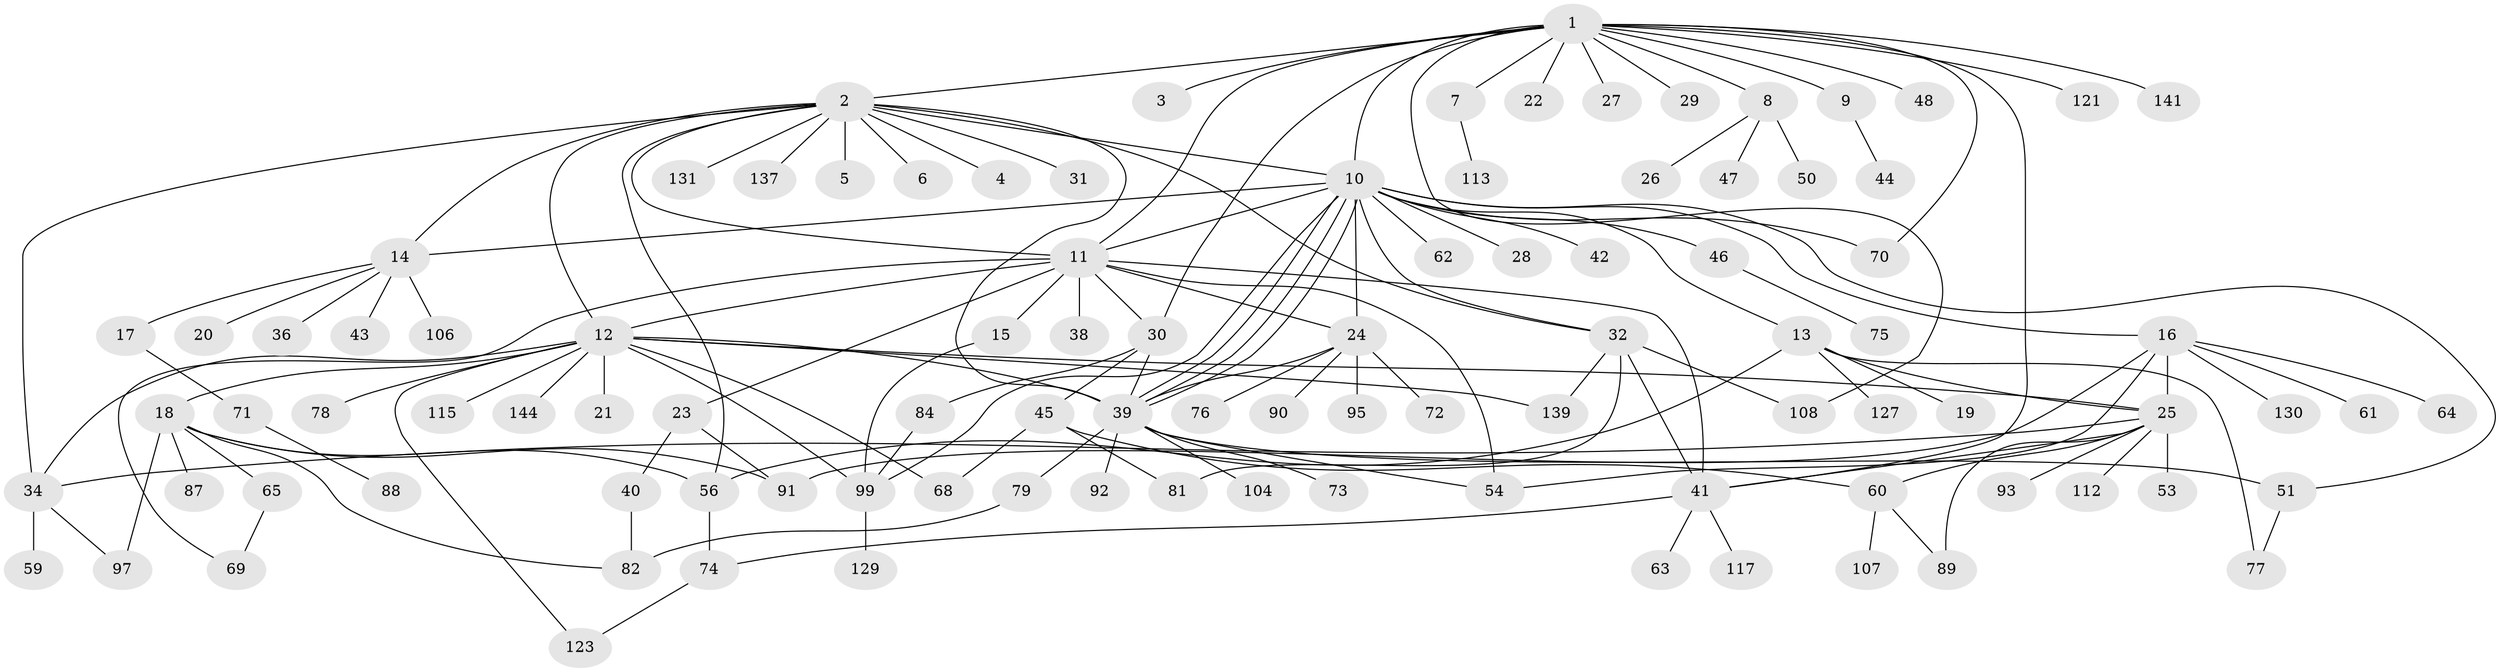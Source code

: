 // original degree distribution, {18: 0.006944444444444444, 15: 0.006944444444444444, 1: 0.4652777777777778, 2: 0.2916666666666667, 4: 0.034722222222222224, 23: 0.006944444444444444, 5: 0.034722222222222224, 10: 0.013888888888888888, 6: 0.034722222222222224, 8: 0.020833333333333332, 7: 0.027777777777777776, 3: 0.04861111111111111, 13: 0.006944444444444444}
// Generated by graph-tools (version 1.1) at 2025/18/03/04/25 18:18:25]
// undirected, 100 vertices, 144 edges
graph export_dot {
graph [start="1"]
  node [color=gray90,style=filled];
  1;
  2;
  3;
  4;
  5;
  6;
  7;
  8;
  9;
  10 [super="+138+110+111+102+114+118+67+49"];
  11 [super="+52+33"];
  12 [super="+37"];
  13;
  14;
  15;
  16;
  17;
  18;
  19;
  20;
  21;
  22;
  23;
  24 [super="+57"];
  25;
  26;
  27;
  28;
  29;
  30;
  31;
  32;
  34 [super="+58+83+122+143"];
  36;
  38;
  39;
  40;
  41 [super="+55"];
  42;
  43;
  44;
  45;
  46 [super="+66"];
  47;
  48;
  50;
  51;
  53;
  54 [super="+98"];
  56 [super="+140"];
  59;
  60;
  61;
  62;
  63;
  64;
  65;
  68;
  69;
  70;
  71;
  72;
  73;
  74 [super="+119+105+133"];
  75;
  76;
  77 [super="+134"];
  78;
  79 [super="+128+96"];
  81 [super="+120"];
  82 [super="+109"];
  84;
  87;
  88;
  89;
  90;
  91 [super="+124"];
  92;
  93;
  95;
  97;
  99 [super="+100"];
  104;
  106 [super="+142"];
  107;
  108;
  112;
  113;
  115;
  117;
  121 [super="+132"];
  123 [super="+136"];
  127;
  129;
  130;
  131;
  137;
  139;
  141;
  144;
  1 -- 2;
  1 -- 3;
  1 -- 7;
  1 -- 8;
  1 -- 9;
  1 -- 10;
  1 -- 22;
  1 -- 27;
  1 -- 29;
  1 -- 30;
  1 -- 48;
  1 -- 70;
  1 -- 108;
  1 -- 121;
  1 -- 141;
  1 -- 41;
  1 -- 11 [weight=2];
  2 -- 4;
  2 -- 5;
  2 -- 6;
  2 -- 10;
  2 -- 11;
  2 -- 12;
  2 -- 14;
  2 -- 31;
  2 -- 32;
  2 -- 39;
  2 -- 56;
  2 -- 131;
  2 -- 137;
  2 -- 34;
  7 -- 113;
  8 -- 26;
  8 -- 47;
  8 -- 50;
  9 -- 44;
  10 -- 13;
  10 -- 14;
  10 -- 16;
  10 -- 24;
  10 -- 28;
  10 -- 39;
  10 -- 39;
  10 -- 39;
  10 -- 42;
  10 -- 46;
  10 -- 51;
  10 -- 62;
  10 -- 32;
  10 -- 70;
  10 -- 99;
  10 -- 11;
  11 -- 15;
  11 -- 23;
  11 -- 69;
  11 -- 38;
  11 -- 41;
  11 -- 54;
  11 -- 24;
  11 -- 30;
  11 -- 12;
  12 -- 18;
  12 -- 21;
  12 -- 34;
  12 -- 78;
  12 -- 115;
  12 -- 139;
  12 -- 144;
  12 -- 99 [weight=2];
  12 -- 68;
  12 -- 39;
  12 -- 123;
  12 -- 25;
  13 -- 19;
  13 -- 25;
  13 -- 56;
  13 -- 77;
  13 -- 127;
  14 -- 17;
  14 -- 20;
  14 -- 36;
  14 -- 43;
  14 -- 106 [weight=2];
  15 -- 99;
  16 -- 25;
  16 -- 54;
  16 -- 61;
  16 -- 64;
  16 -- 130;
  16 -- 91;
  17 -- 71;
  18 -- 56;
  18 -- 65;
  18 -- 87;
  18 -- 91;
  18 -- 97;
  18 -- 82;
  23 -- 40;
  23 -- 91;
  24 -- 39;
  24 -- 72;
  24 -- 76;
  24 -- 90;
  24 -- 95;
  25 -- 34;
  25 -- 41;
  25 -- 53;
  25 -- 60;
  25 -- 89;
  25 -- 93;
  25 -- 112;
  30 -- 39;
  30 -- 45;
  30 -- 84;
  32 -- 41 [weight=2];
  32 -- 108;
  32 -- 139;
  32 -- 81;
  34 -- 97;
  34 -- 59;
  39 -- 51;
  39 -- 54;
  39 -- 73;
  39 -- 79;
  39 -- 92;
  39 -- 104;
  40 -- 82;
  41 -- 63;
  41 -- 117;
  41 -- 74;
  45 -- 60;
  45 -- 68;
  45 -- 81;
  46 -- 75;
  51 -- 77;
  56 -- 74;
  60 -- 89;
  60 -- 107;
  65 -- 69;
  71 -- 88;
  74 -- 123;
  79 -- 82;
  84 -- 99;
  99 -- 129;
}
